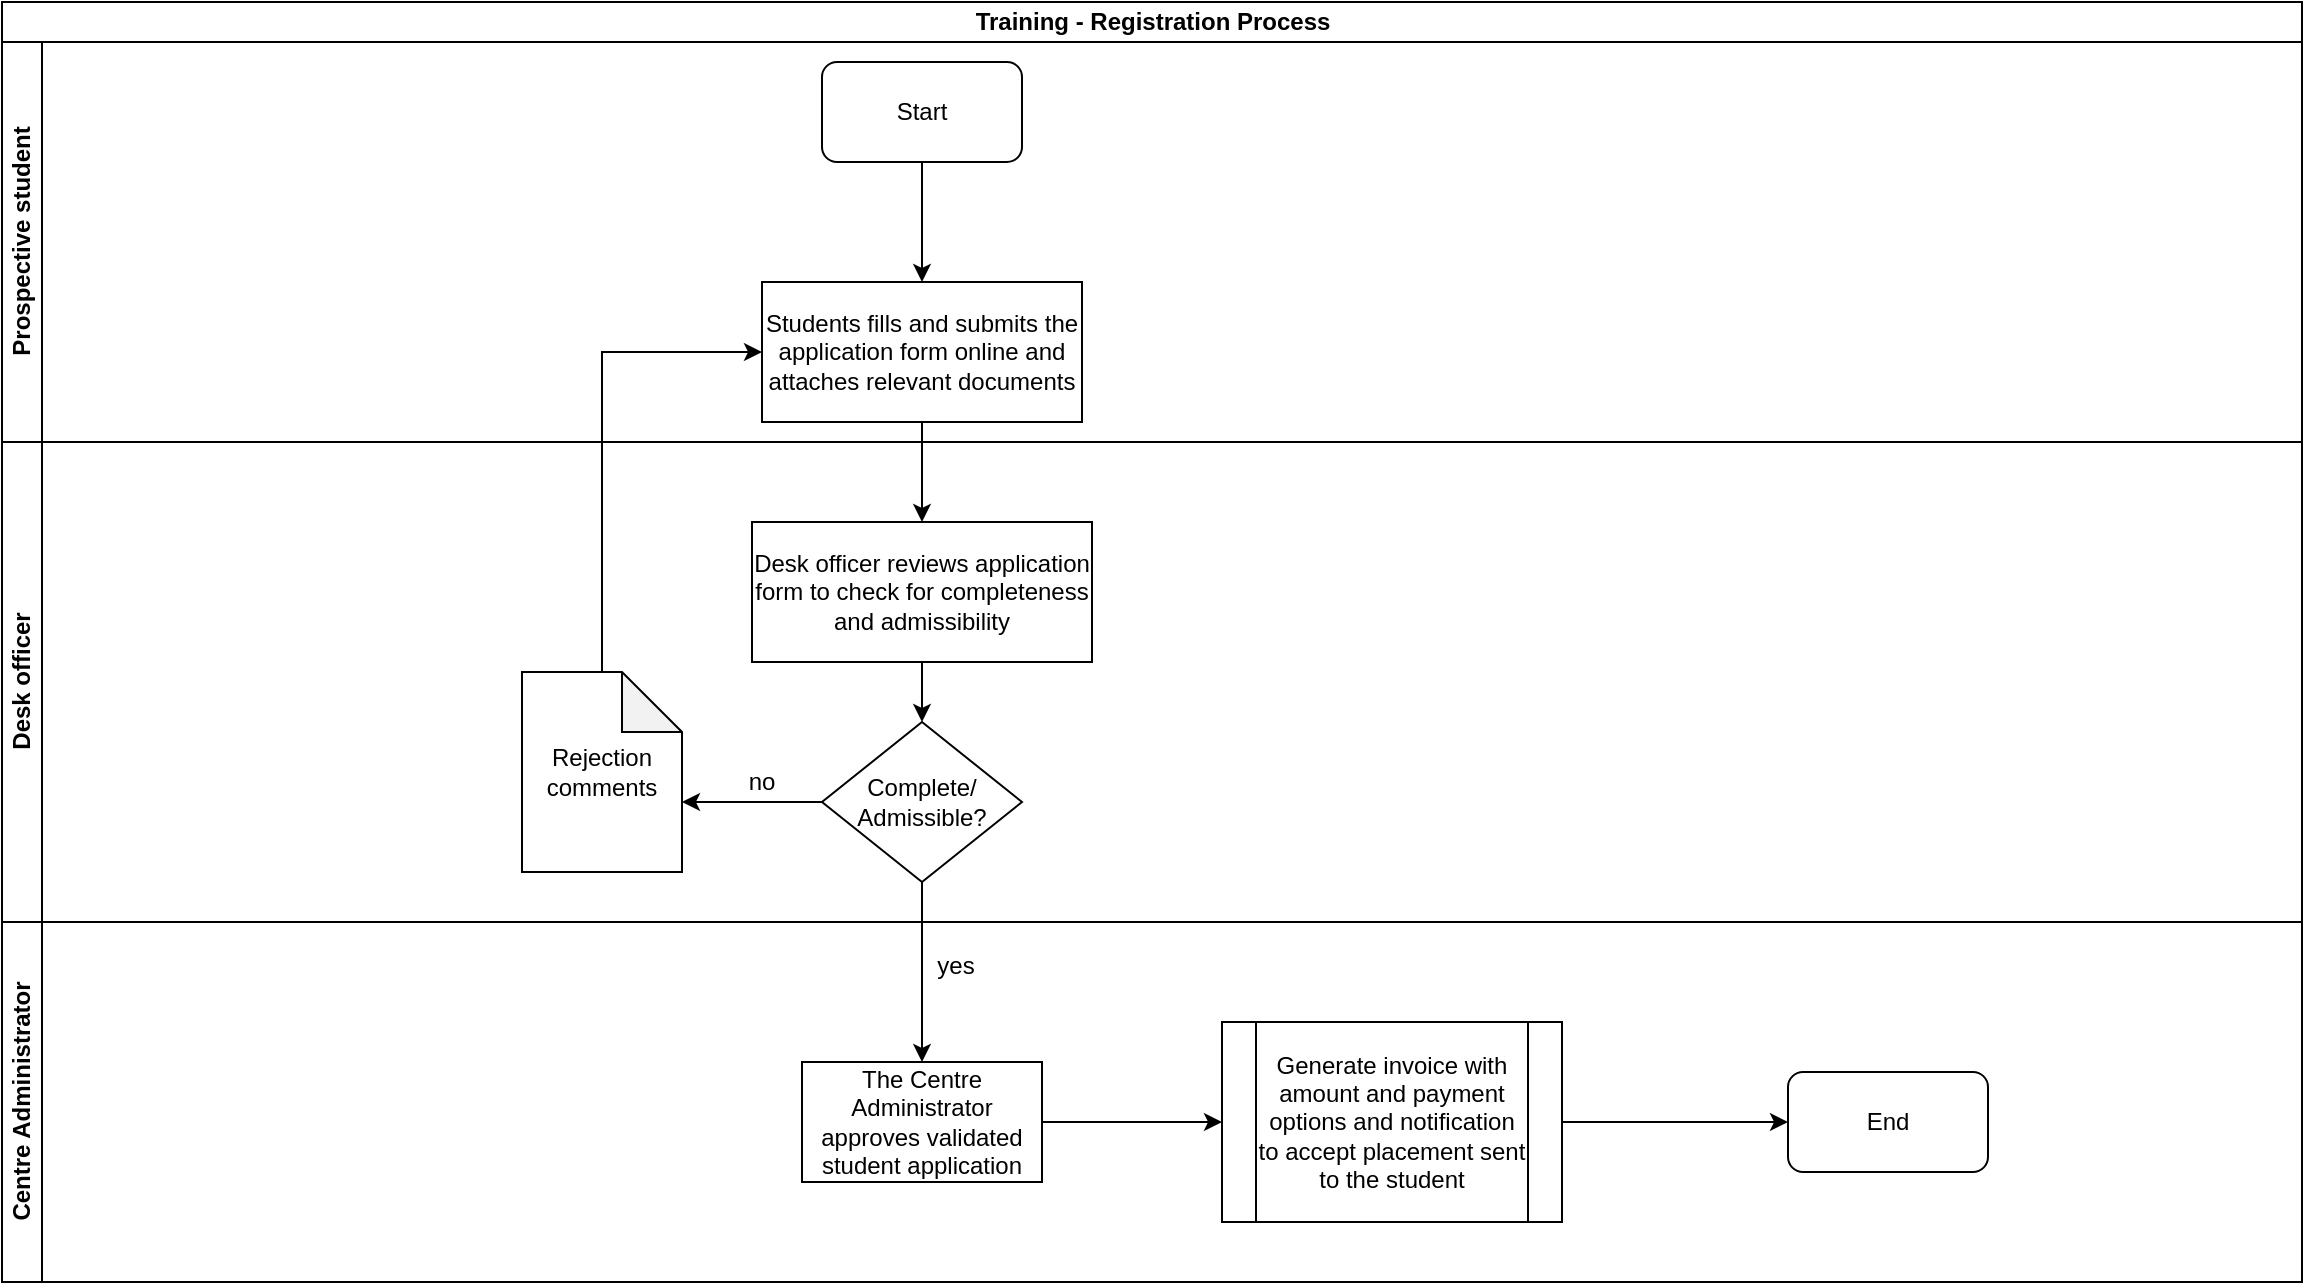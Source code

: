 <mxfile version="13.10.6" type="github">
  <diagram id="GLyw0UTV-4VSbwquhsbL" name="Page-1">
    <mxGraphModel dx="1038" dy="547" grid="1" gridSize="10" guides="1" tooltips="1" connect="1" arrows="1" fold="1" page="1" pageScale="1" pageWidth="1169" pageHeight="827" math="0" shadow="0">
      <root>
        <mxCell id="0" />
        <mxCell id="1" parent="0" />
        <mxCell id="RNq8ScFQBWIx0PEXSHT9-5" value="Training - Registration Process" style="swimlane;html=1;childLayout=stackLayout;resizeParent=1;resizeParentMax=0;horizontal=1;startSize=20;horizontalStack=0;" parent="1" vertex="1">
          <mxGeometry x="10" y="10" width="1150" height="640" as="geometry" />
        </mxCell>
        <mxCell id="RNq8ScFQBWIx0PEXSHT9-6" value="Prospective student" style="swimlane;html=1;startSize=20;horizontal=0;" parent="RNq8ScFQBWIx0PEXSHT9-5" vertex="1">
          <mxGeometry y="20" width="1150" height="200" as="geometry" />
        </mxCell>
        <mxCell id="RNq8ScFQBWIx0PEXSHT9-9" value="Start" style="rounded=1;whiteSpace=wrap;html=1;" parent="RNq8ScFQBWIx0PEXSHT9-6" vertex="1">
          <mxGeometry x="410" y="10" width="100" height="50" as="geometry" />
        </mxCell>
        <mxCell id="RNq8ScFQBWIx0PEXSHT9-13" value="Students fills and submits the application form online and attaches relevant documents" style="rounded=0;whiteSpace=wrap;html=1;" parent="RNq8ScFQBWIx0PEXSHT9-6" vertex="1">
          <mxGeometry x="380" y="120" width="160" height="70" as="geometry" />
        </mxCell>
        <mxCell id="RNq8ScFQBWIx0PEXSHT9-11" value="" style="edgeStyle=orthogonalEdgeStyle;rounded=0;orthogonalLoop=1;jettySize=auto;html=1;entryX=0.5;entryY=0;entryDx=0;entryDy=0;" parent="RNq8ScFQBWIx0PEXSHT9-6" source="RNq8ScFQBWIx0PEXSHT9-9" target="RNq8ScFQBWIx0PEXSHT9-13" edge="1">
          <mxGeometry relative="1" as="geometry">
            <mxPoint x="460" y="135" as="targetPoint" />
          </mxGeometry>
        </mxCell>
        <mxCell id="RNq8ScFQBWIx0PEXSHT9-7" value="Desk officer" style="swimlane;html=1;startSize=20;horizontal=0;" parent="RNq8ScFQBWIx0PEXSHT9-5" vertex="1">
          <mxGeometry y="220" width="1150" height="240" as="geometry" />
        </mxCell>
        <mxCell id="RNq8ScFQBWIx0PEXSHT9-14" value="Desk officer reviews application form to check for completeness and admissibility" style="whiteSpace=wrap;html=1;rounded=0;" parent="RNq8ScFQBWIx0PEXSHT9-7" vertex="1">
          <mxGeometry x="375" y="40" width="170" height="70" as="geometry" />
        </mxCell>
        <mxCell id="RNq8ScFQBWIx0PEXSHT9-16" value="&lt;div&gt;Complete/&lt;/div&gt;&lt;div&gt;Admissible?&lt;/div&gt;" style="rhombus;whiteSpace=wrap;html=1;rounded=0;" parent="RNq8ScFQBWIx0PEXSHT9-7" vertex="1">
          <mxGeometry x="410" y="140" width="100" height="80" as="geometry" />
        </mxCell>
        <mxCell id="RNq8ScFQBWIx0PEXSHT9-17" value="" style="edgeStyle=orthogonalEdgeStyle;rounded=0;orthogonalLoop=1;jettySize=auto;html=1;" parent="RNq8ScFQBWIx0PEXSHT9-7" source="RNq8ScFQBWIx0PEXSHT9-14" target="RNq8ScFQBWIx0PEXSHT9-16" edge="1">
          <mxGeometry relative="1" as="geometry" />
        </mxCell>
        <mxCell id="RNq8ScFQBWIx0PEXSHT9-20" value="Rejection comments" style="shape=note;whiteSpace=wrap;html=1;backgroundOutline=1;darkOpacity=0.05;" parent="RNq8ScFQBWIx0PEXSHT9-7" vertex="1">
          <mxGeometry x="260" y="115" width="80" height="100" as="geometry" />
        </mxCell>
        <mxCell id="RNq8ScFQBWIx0PEXSHT9-19" value="" style="edgeStyle=orthogonalEdgeStyle;rounded=0;orthogonalLoop=1;jettySize=auto;html=1;entryX=0;entryY=0;entryDx=80;entryDy=65;entryPerimeter=0;" parent="RNq8ScFQBWIx0PEXSHT9-7" source="RNq8ScFQBWIx0PEXSHT9-16" target="RNq8ScFQBWIx0PEXSHT9-20" edge="1">
          <mxGeometry relative="1" as="geometry">
            <mxPoint x="340" y="180" as="targetPoint" />
          </mxGeometry>
        </mxCell>
        <mxCell id="RNq8ScFQBWIx0PEXSHT9-23" value="no" style="text;html=1;strokeColor=none;fillColor=none;align=center;verticalAlign=middle;whiteSpace=wrap;rounded=0;" parent="RNq8ScFQBWIx0PEXSHT9-7" vertex="1">
          <mxGeometry x="360" y="160" width="40" height="20" as="geometry" />
        </mxCell>
        <mxCell id="RNq8ScFQBWIx0PEXSHT9-8" value="Centre Administrator" style="swimlane;html=1;startSize=20;horizontal=0;" parent="RNq8ScFQBWIx0PEXSHT9-5" vertex="1">
          <mxGeometry y="460" width="1150" height="180" as="geometry" />
        </mxCell>
        <mxCell id="RNq8ScFQBWIx0PEXSHT9-24" value="The Centre Administrator approves validated student application" style="whiteSpace=wrap;html=1;rounded=0;" parent="RNq8ScFQBWIx0PEXSHT9-8" vertex="1">
          <mxGeometry x="400" y="70" width="120" height="60" as="geometry" />
        </mxCell>
        <mxCell id="RNq8ScFQBWIx0PEXSHT9-26" value="yes" style="text;html=1;strokeColor=none;fillColor=none;align=center;verticalAlign=middle;whiteSpace=wrap;rounded=0;" parent="RNq8ScFQBWIx0PEXSHT9-8" vertex="1">
          <mxGeometry x="457" y="12" width="40" height="20" as="geometry" />
        </mxCell>
        <mxCell id="RNq8ScFQBWIx0PEXSHT9-29" value="Generate invoice with amount and payment options and notification to accept placement sent to the student" style="shape=process;whiteSpace=wrap;html=1;backgroundOutline=1;" parent="RNq8ScFQBWIx0PEXSHT9-8" vertex="1">
          <mxGeometry x="610" y="50" width="170" height="100" as="geometry" />
        </mxCell>
        <mxCell id="RNq8ScFQBWIx0PEXSHT9-28" value="" style="edgeStyle=orthogonalEdgeStyle;rounded=0;orthogonalLoop=1;jettySize=auto;html=1;" parent="RNq8ScFQBWIx0PEXSHT9-8" source="RNq8ScFQBWIx0PEXSHT9-24" target="RNq8ScFQBWIx0PEXSHT9-29" edge="1">
          <mxGeometry relative="1" as="geometry">
            <mxPoint x="600" y="100" as="targetPoint" />
          </mxGeometry>
        </mxCell>
        <mxCell id="RNq8ScFQBWIx0PEXSHT9-32" value="End" style="rounded=1;whiteSpace=wrap;html=1;" parent="RNq8ScFQBWIx0PEXSHT9-8" vertex="1">
          <mxGeometry x="893" y="75" width="100" height="50" as="geometry" />
        </mxCell>
        <mxCell id="RNq8ScFQBWIx0PEXSHT9-31" value="" style="edgeStyle=orthogonalEdgeStyle;rounded=0;orthogonalLoop=1;jettySize=auto;html=1;entryX=0;entryY=0.5;entryDx=0;entryDy=0;" parent="RNq8ScFQBWIx0PEXSHT9-8" source="RNq8ScFQBWIx0PEXSHT9-29" target="RNq8ScFQBWIx0PEXSHT9-32" edge="1">
          <mxGeometry relative="1" as="geometry">
            <mxPoint x="895" y="100" as="targetPoint" />
          </mxGeometry>
        </mxCell>
        <mxCell id="RNq8ScFQBWIx0PEXSHT9-15" value="" style="edgeStyle=orthogonalEdgeStyle;rounded=0;orthogonalLoop=1;jettySize=auto;html=1;" parent="RNq8ScFQBWIx0PEXSHT9-5" source="RNq8ScFQBWIx0PEXSHT9-13" target="RNq8ScFQBWIx0PEXSHT9-14" edge="1">
          <mxGeometry relative="1" as="geometry" />
        </mxCell>
        <mxCell id="RNq8ScFQBWIx0PEXSHT9-22" value="" style="edgeStyle=orthogonalEdgeStyle;rounded=0;orthogonalLoop=1;jettySize=auto;html=1;entryX=0;entryY=0.5;entryDx=0;entryDy=0;" parent="RNq8ScFQBWIx0PEXSHT9-5" source="RNq8ScFQBWIx0PEXSHT9-20" target="RNq8ScFQBWIx0PEXSHT9-13" edge="1">
          <mxGeometry relative="1" as="geometry">
            <mxPoint x="300" y="235" as="targetPoint" />
            <Array as="points">
              <mxPoint x="300" y="175" />
            </Array>
          </mxGeometry>
        </mxCell>
        <mxCell id="RNq8ScFQBWIx0PEXSHT9-25" value="" style="edgeStyle=orthogonalEdgeStyle;rounded=0;orthogonalLoop=1;jettySize=auto;html=1;" parent="RNq8ScFQBWIx0PEXSHT9-5" source="RNq8ScFQBWIx0PEXSHT9-16" target="RNq8ScFQBWIx0PEXSHT9-24" edge="1">
          <mxGeometry relative="1" as="geometry" />
        </mxCell>
      </root>
    </mxGraphModel>
  </diagram>
</mxfile>
